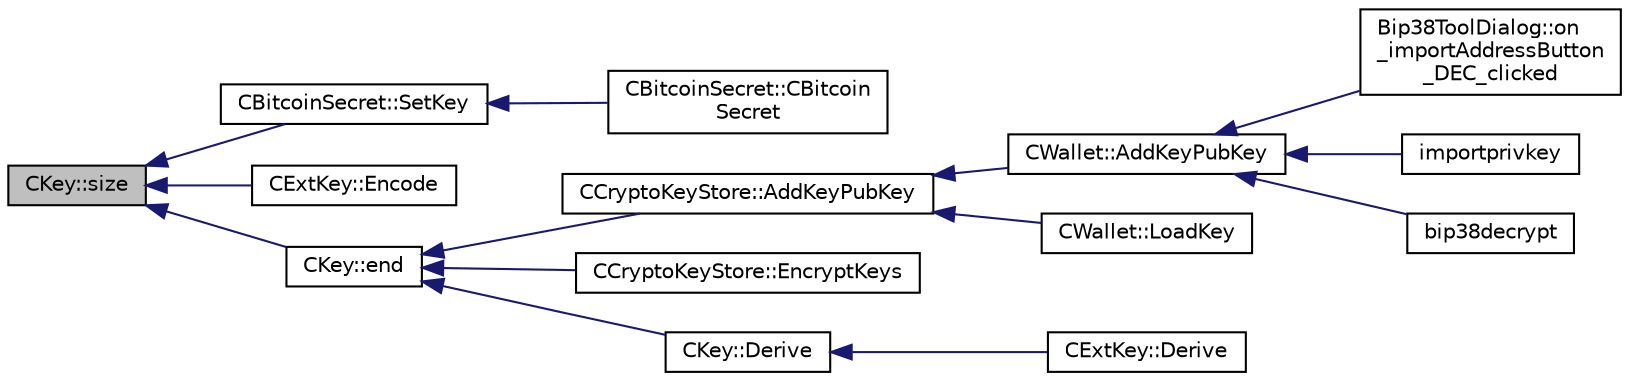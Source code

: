 digraph "CKey::size"
{
  edge [fontname="Helvetica",fontsize="10",labelfontname="Helvetica",labelfontsize="10"];
  node [fontname="Helvetica",fontsize="10",shape=record];
  rankdir="LR";
  Node753 [label="CKey::size",height=0.2,width=0.4,color="black", fillcolor="grey75", style="filled", fontcolor="black"];
  Node753 -> Node754 [dir="back",color="midnightblue",fontsize="10",style="solid",fontname="Helvetica"];
  Node754 [label="CBitcoinSecret::SetKey",height=0.2,width=0.4,color="black", fillcolor="white", style="filled",URL="$class_c_bitcoin_secret.html#a3629c0fce320664c3c07cb082939d6ec"];
  Node754 -> Node755 [dir="back",color="midnightblue",fontsize="10",style="solid",fontname="Helvetica"];
  Node755 [label="CBitcoinSecret::CBitcoin\lSecret",height=0.2,width=0.4,color="black", fillcolor="white", style="filled",URL="$class_c_bitcoin_secret.html#a0358baa459a1f22661b601d9d83eacf8"];
  Node753 -> Node756 [dir="back",color="midnightblue",fontsize="10",style="solid",fontname="Helvetica"];
  Node756 [label="CExtKey::Encode",height=0.2,width=0.4,color="black", fillcolor="white", style="filled",URL="$struct_c_ext_key.html#a4f68dfccef42685d954d3fb22fd6c67c"];
  Node753 -> Node757 [dir="back",color="midnightblue",fontsize="10",style="solid",fontname="Helvetica"];
  Node757 [label="CKey::end",height=0.2,width=0.4,color="black", fillcolor="white", style="filled",URL="$class_c_key.html#a41c700c4a732672e4b7cc60d811dbf41"];
  Node757 -> Node758 [dir="back",color="midnightblue",fontsize="10",style="solid",fontname="Helvetica"];
  Node758 [label="CCryptoKeyStore::AddKeyPubKey",height=0.2,width=0.4,color="black", fillcolor="white", style="filled",URL="$class_c_crypto_key_store.html#a340109b8673267676a34664a76ed3274",tooltip="Add a key to the store. "];
  Node758 -> Node759 [dir="back",color="midnightblue",fontsize="10",style="solid",fontname="Helvetica"];
  Node759 [label="CWallet::AddKeyPubKey",height=0.2,width=0.4,color="black", fillcolor="white", style="filled",URL="$group__map_wallet.html#ga3240da36cd717146296969227a3e0bd5",tooltip="Adds a key to the store, and saves it to disk. "];
  Node759 -> Node760 [dir="back",color="midnightblue",fontsize="10",style="solid",fontname="Helvetica"];
  Node760 [label="Bip38ToolDialog::on\l_importAddressButton\l_DEC_clicked",height=0.2,width=0.4,color="black", fillcolor="white", style="filled",URL="$class_bip38_tool_dialog.html#a20a1363ad4ff8e241583b3ceb19379e6"];
  Node759 -> Node761 [dir="back",color="midnightblue",fontsize="10",style="solid",fontname="Helvetica"];
  Node761 [label="importprivkey",height=0.2,width=0.4,color="black", fillcolor="white", style="filled",URL="$rpcdump_8cpp.html#a3a6fdb974fce01220a895393d444e981"];
  Node759 -> Node762 [dir="back",color="midnightblue",fontsize="10",style="solid",fontname="Helvetica"];
  Node762 [label="bip38decrypt",height=0.2,width=0.4,color="black", fillcolor="white", style="filled",URL="$rpcdump_8cpp.html#a64a0e2e87f6d741efd662ac94080159d"];
  Node758 -> Node763 [dir="back",color="midnightblue",fontsize="10",style="solid",fontname="Helvetica"];
  Node763 [label="CWallet::LoadKey",height=0.2,width=0.4,color="black", fillcolor="white", style="filled",URL="$class_c_wallet.html#a439bab81d7989f91a4f0909960516eea",tooltip="Adds a key to the store, without saving it to disk (used by LoadWallet) "];
  Node757 -> Node764 [dir="back",color="midnightblue",fontsize="10",style="solid",fontname="Helvetica"];
  Node764 [label="CCryptoKeyStore::EncryptKeys",height=0.2,width=0.4,color="black", fillcolor="white", style="filled",URL="$class_c_crypto_key_store.html#a8c0f6b63fb04193df16243c4459b7c61",tooltip="will encrypt previously unencrypted keys "];
  Node757 -> Node765 [dir="back",color="midnightblue",fontsize="10",style="solid",fontname="Helvetica"];
  Node765 [label="CKey::Derive",height=0.2,width=0.4,color="black", fillcolor="white", style="filled",URL="$class_c_key.html#a5166e6f49c17c3ad47ac0fa89305307b",tooltip="Derive BIP32 child key. "];
  Node765 -> Node766 [dir="back",color="midnightblue",fontsize="10",style="solid",fontname="Helvetica"];
  Node766 [label="CExtKey::Derive",height=0.2,width=0.4,color="black", fillcolor="white", style="filled",URL="$struct_c_ext_key.html#a589df63664c6d12bfe071b747a245b1d"];
}

